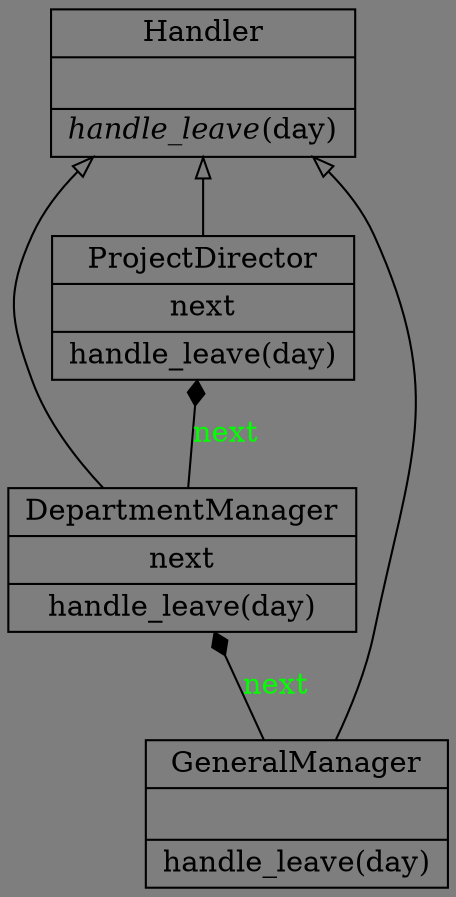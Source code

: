 digraph "classes_1._责任链模式.py" {
rankdir=BT
bgcolor="#7e7e7e"
bgcolor="#7e7e7e"
charset="utf-8"
"1._责任链模式.DepartmentManager" [color="black", fontcolor="black", label=<{DepartmentManager|next<br ALIGN="LEFT"/>|handle_leave(day)<br ALIGN="LEFT"/>}>, shape="record", style="solid"];
"1._责任链模式.GeneralManager" [color="black", fontcolor="black", label=<{GeneralManager|<br ALIGN="LEFT"/>|handle_leave(day)<br ALIGN="LEFT"/>}>, shape="record", style="solid"];
"1._责任链模式.Handler" [color="black", fontcolor="black", label=<{Handler|<br ALIGN="LEFT"/>|<I>handle_leave</I>(day)<br ALIGN="LEFT"/>}>, shape="record", style="solid"];
"1._责任链模式.ProjectDirector" [color="black", fontcolor="black", label=<{ProjectDirector|next<br ALIGN="LEFT"/>|handle_leave(day)<br ALIGN="LEFT"/>}>, shape="record", style="solid"];
"1._责任链模式.DepartmentManager" -> "1._责任链模式.Handler" [arrowhead="empty", arrowtail="none"];
"1._责任链模式.GeneralManager" -> "1._责任链模式.Handler" [arrowhead="empty", arrowtail="none"];
"1._责任链模式.ProjectDirector" -> "1._责任链模式.Handler" [arrowhead="empty", arrowtail="none"];
"1._责任链模式.DepartmentManager" -> "1._责任链模式.ProjectDirector" [arrowhead="diamond", arrowtail="none", fontcolor="green", label="next", style="solid"];
"1._责任链模式.GeneralManager" -> "1._责任链模式.DepartmentManager" [arrowhead="diamond", arrowtail="none", fontcolor="green", label="next", style="solid"];
}
